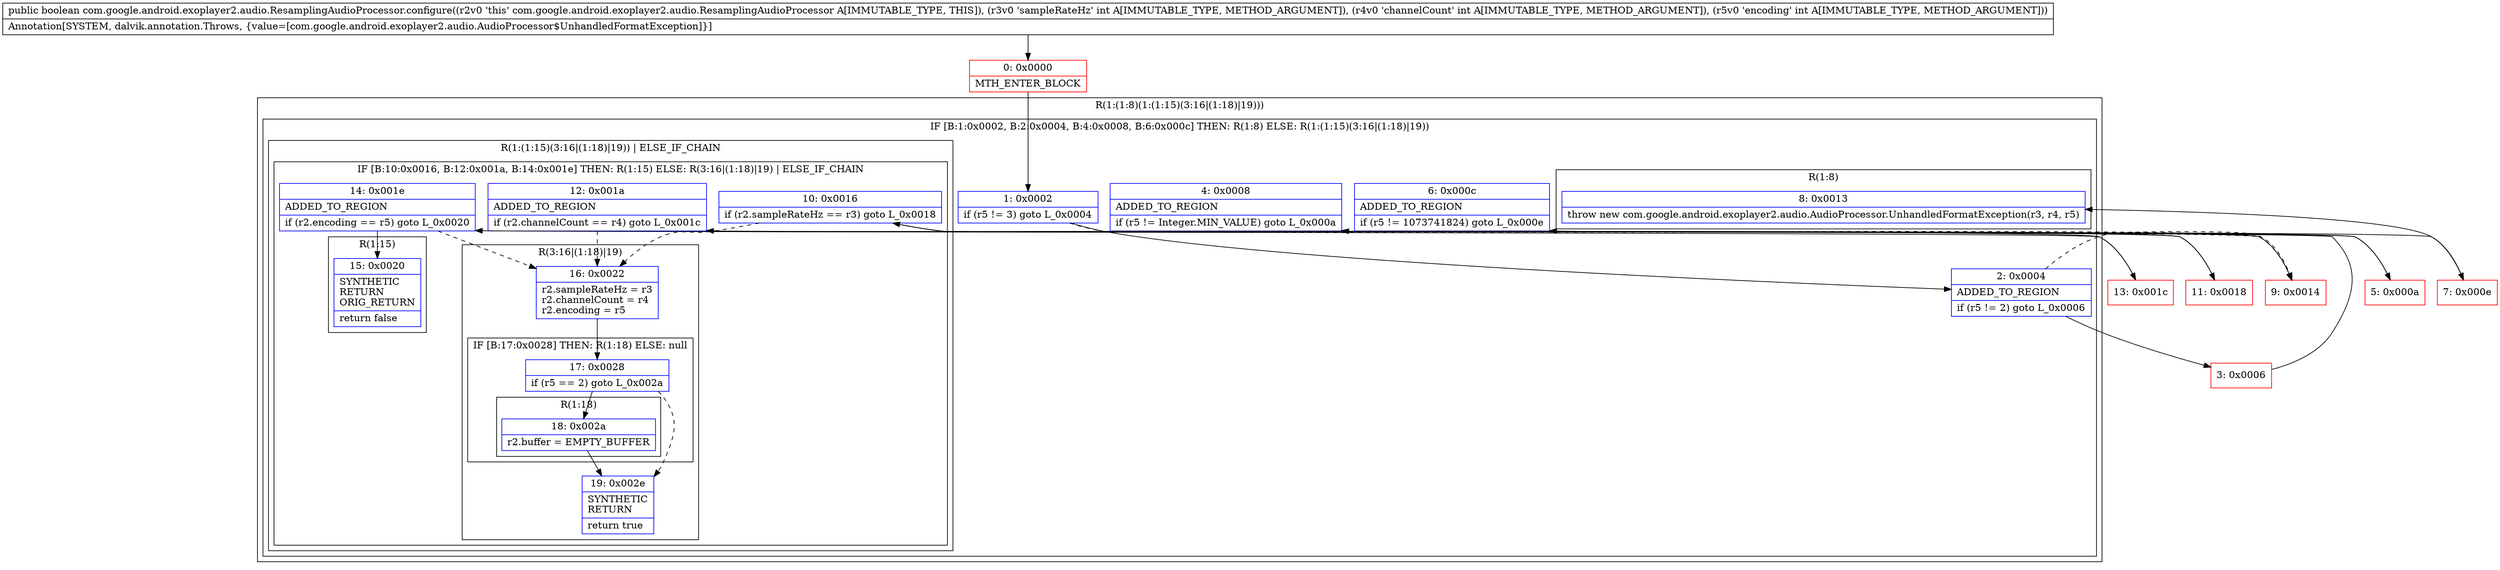 digraph "CFG forcom.google.android.exoplayer2.audio.ResamplingAudioProcessor.configure(III)Z" {
subgraph cluster_Region_924911809 {
label = "R(1:(1:8)(1:(1:15)(3:16|(1:18)|19)))";
node [shape=record,color=blue];
subgraph cluster_IfRegion_468717840 {
label = "IF [B:1:0x0002, B:2:0x0004, B:4:0x0008, B:6:0x000c] THEN: R(1:8) ELSE: R(1:(1:15)(3:16|(1:18)|19))";
node [shape=record,color=blue];
Node_1 [shape=record,label="{1\:\ 0x0002|if (r5 != 3) goto L_0x0004\l}"];
Node_2 [shape=record,label="{2\:\ 0x0004|ADDED_TO_REGION\l|if (r5 != 2) goto L_0x0006\l}"];
Node_4 [shape=record,label="{4\:\ 0x0008|ADDED_TO_REGION\l|if (r5 != Integer.MIN_VALUE) goto L_0x000a\l}"];
Node_6 [shape=record,label="{6\:\ 0x000c|ADDED_TO_REGION\l|if (r5 != 1073741824) goto L_0x000e\l}"];
subgraph cluster_Region_1247876323 {
label = "R(1:8)";
node [shape=record,color=blue];
Node_8 [shape=record,label="{8\:\ 0x0013|throw new com.google.android.exoplayer2.audio.AudioProcessor.UnhandledFormatException(r3, r4, r5)\l}"];
}
subgraph cluster_Region_189533600 {
label = "R(1:(1:15)(3:16|(1:18)|19)) | ELSE_IF_CHAIN\l";
node [shape=record,color=blue];
subgraph cluster_IfRegion_882141960 {
label = "IF [B:10:0x0016, B:12:0x001a, B:14:0x001e] THEN: R(1:15) ELSE: R(3:16|(1:18)|19) | ELSE_IF_CHAIN\l";
node [shape=record,color=blue];
Node_10 [shape=record,label="{10\:\ 0x0016|if (r2.sampleRateHz == r3) goto L_0x0018\l}"];
Node_12 [shape=record,label="{12\:\ 0x001a|ADDED_TO_REGION\l|if (r2.channelCount == r4) goto L_0x001c\l}"];
Node_14 [shape=record,label="{14\:\ 0x001e|ADDED_TO_REGION\l|if (r2.encoding == r5) goto L_0x0020\l}"];
subgraph cluster_Region_804754459 {
label = "R(1:15)";
node [shape=record,color=blue];
Node_15 [shape=record,label="{15\:\ 0x0020|SYNTHETIC\lRETURN\lORIG_RETURN\l|return false\l}"];
}
subgraph cluster_Region_1836272394 {
label = "R(3:16|(1:18)|19)";
node [shape=record,color=blue];
Node_16 [shape=record,label="{16\:\ 0x0022|r2.sampleRateHz = r3\lr2.channelCount = r4\lr2.encoding = r5\l}"];
subgraph cluster_IfRegion_104430089 {
label = "IF [B:17:0x0028] THEN: R(1:18) ELSE: null";
node [shape=record,color=blue];
Node_17 [shape=record,label="{17\:\ 0x0028|if (r5 == 2) goto L_0x002a\l}"];
subgraph cluster_Region_300060141 {
label = "R(1:18)";
node [shape=record,color=blue];
Node_18 [shape=record,label="{18\:\ 0x002a|r2.buffer = EMPTY_BUFFER\l}"];
}
}
Node_19 [shape=record,label="{19\:\ 0x002e|SYNTHETIC\lRETURN\l|return true\l}"];
}
}
}
}
}
Node_0 [shape=record,color=red,label="{0\:\ 0x0000|MTH_ENTER_BLOCK\l}"];
Node_3 [shape=record,color=red,label="{3\:\ 0x0006}"];
Node_5 [shape=record,color=red,label="{5\:\ 0x000a}"];
Node_7 [shape=record,color=red,label="{7\:\ 0x000e}"];
Node_9 [shape=record,color=red,label="{9\:\ 0x0014}"];
Node_11 [shape=record,color=red,label="{11\:\ 0x0018}"];
Node_13 [shape=record,color=red,label="{13\:\ 0x001c}"];
MethodNode[shape=record,label="{public boolean com.google.android.exoplayer2.audio.ResamplingAudioProcessor.configure((r2v0 'this' com.google.android.exoplayer2.audio.ResamplingAudioProcessor A[IMMUTABLE_TYPE, THIS]), (r3v0 'sampleRateHz' int A[IMMUTABLE_TYPE, METHOD_ARGUMENT]), (r4v0 'channelCount' int A[IMMUTABLE_TYPE, METHOD_ARGUMENT]), (r5v0 'encoding' int A[IMMUTABLE_TYPE, METHOD_ARGUMENT]))  | Annotation[SYSTEM, dalvik.annotation.Throws, \{value=[com.google.android.exoplayer2.audio.AudioProcessor$UnhandledFormatException]\}]\l}"];
MethodNode -> Node_0;
Node_1 -> Node_2;
Node_1 -> Node_9[style=dashed];
Node_2 -> Node_3;
Node_2 -> Node_9[style=dashed];
Node_4 -> Node_5;
Node_4 -> Node_9[style=dashed];
Node_6 -> Node_7;
Node_6 -> Node_9[style=dashed];
Node_10 -> Node_11;
Node_10 -> Node_16[style=dashed];
Node_12 -> Node_13;
Node_12 -> Node_16[style=dashed];
Node_14 -> Node_15;
Node_14 -> Node_16[style=dashed];
Node_16 -> Node_17;
Node_17 -> Node_18;
Node_17 -> Node_19[style=dashed];
Node_18 -> Node_19;
Node_0 -> Node_1;
Node_3 -> Node_4;
Node_5 -> Node_6;
Node_7 -> Node_8;
Node_9 -> Node_10;
Node_11 -> Node_12;
Node_13 -> Node_14;
}

